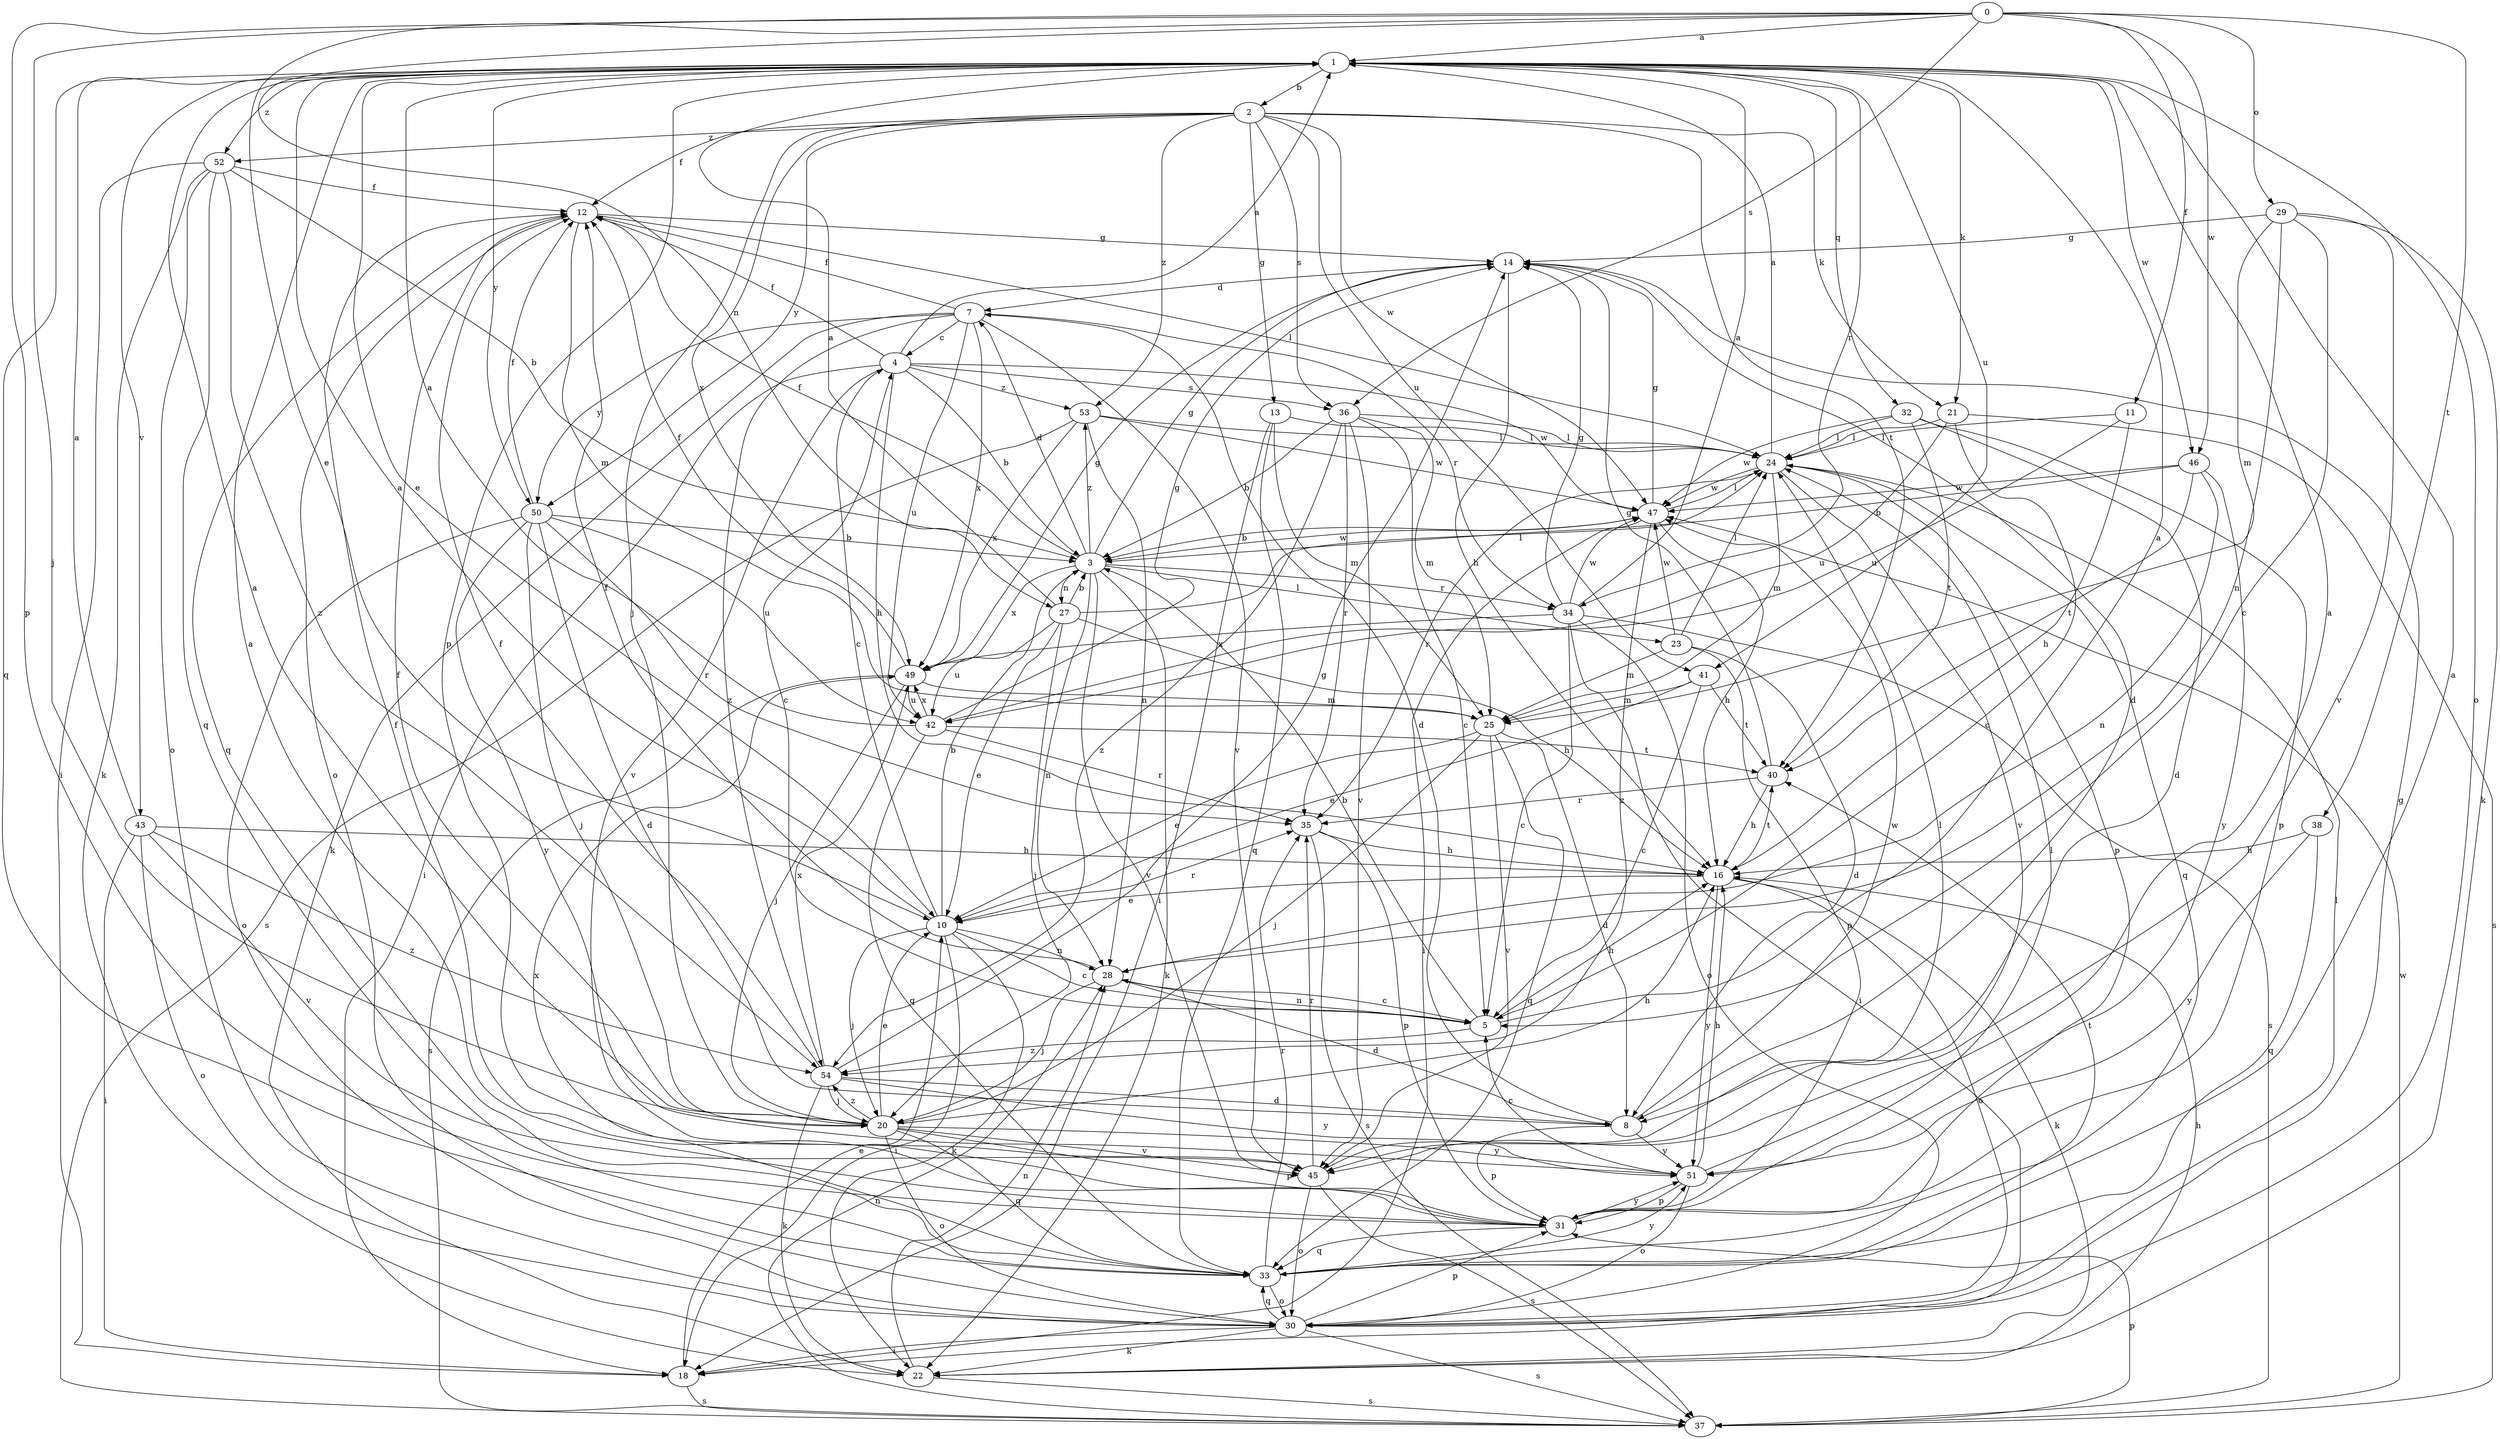 strict digraph  {
0;
1;
2;
3;
4;
5;
7;
8;
10;
11;
12;
13;
14;
16;
18;
20;
21;
22;
23;
24;
25;
27;
28;
29;
30;
31;
32;
33;
34;
35;
36;
37;
38;
40;
41;
42;
43;
45;
46;
47;
49;
50;
51;
52;
53;
54;
0 -> 1  [label=a];
0 -> 10  [label=e];
0 -> 11  [label=f];
0 -> 20  [label=j];
0 -> 27  [label=n];
0 -> 29  [label=o];
0 -> 31  [label=p];
0 -> 36  [label=s];
0 -> 38  [label=t];
0 -> 46  [label=w];
1 -> 2  [label=b];
1 -> 10  [label=e];
1 -> 21  [label=k];
1 -> 30  [label=o];
1 -> 31  [label=p];
1 -> 32  [label=q];
1 -> 33  [label=q];
1 -> 34  [label=r];
1 -> 41  [label=u];
1 -> 43  [label=v];
1 -> 46  [label=w];
1 -> 50  [label=y];
1 -> 52  [label=z];
2 -> 12  [label=f];
2 -> 13  [label=g];
2 -> 20  [label=j];
2 -> 21  [label=k];
2 -> 36  [label=s];
2 -> 40  [label=t];
2 -> 41  [label=u];
2 -> 47  [label=w];
2 -> 49  [label=x];
2 -> 50  [label=y];
2 -> 52  [label=z];
2 -> 53  [label=z];
3 -> 7  [label=d];
3 -> 12  [label=f];
3 -> 14  [label=g];
3 -> 22  [label=k];
3 -> 23  [label=l];
3 -> 27  [label=n];
3 -> 28  [label=n];
3 -> 34  [label=r];
3 -> 45  [label=v];
3 -> 47  [label=w];
3 -> 49  [label=x];
3 -> 53  [label=z];
4 -> 1  [label=a];
4 -> 3  [label=b];
4 -> 12  [label=f];
4 -> 16  [label=h];
4 -> 18  [label=i];
4 -> 36  [label=s];
4 -> 45  [label=v];
4 -> 47  [label=w];
4 -> 53  [label=z];
5 -> 1  [label=a];
5 -> 3  [label=b];
5 -> 4  [label=c];
5 -> 16  [label=h];
5 -> 28  [label=n];
5 -> 54  [label=z];
7 -> 4  [label=c];
7 -> 12  [label=f];
7 -> 22  [label=k];
7 -> 34  [label=r];
7 -> 42  [label=u];
7 -> 45  [label=v];
7 -> 49  [label=x];
7 -> 50  [label=y];
7 -> 54  [label=z];
8 -> 7  [label=d];
8 -> 31  [label=p];
8 -> 47  [label=w];
8 -> 51  [label=y];
10 -> 1  [label=a];
10 -> 3  [label=b];
10 -> 4  [label=c];
10 -> 5  [label=c];
10 -> 18  [label=i];
10 -> 20  [label=j];
10 -> 22  [label=k];
10 -> 28  [label=n];
10 -> 35  [label=r];
11 -> 16  [label=h];
11 -> 24  [label=l];
11 -> 42  [label=u];
12 -> 14  [label=g];
12 -> 24  [label=l];
12 -> 25  [label=m];
12 -> 30  [label=o];
12 -> 33  [label=q];
13 -> 18  [label=i];
13 -> 24  [label=l];
13 -> 25  [label=m];
13 -> 33  [label=q];
14 -> 7  [label=d];
14 -> 8  [label=d];
14 -> 16  [label=h];
16 -> 10  [label=e];
16 -> 22  [label=k];
16 -> 30  [label=o];
16 -> 40  [label=t];
16 -> 51  [label=y];
18 -> 10  [label=e];
18 -> 37  [label=s];
20 -> 1  [label=a];
20 -> 10  [label=e];
20 -> 12  [label=f];
20 -> 16  [label=h];
20 -> 30  [label=o];
20 -> 31  [label=p];
20 -> 33  [label=q];
20 -> 45  [label=v];
20 -> 51  [label=y];
20 -> 54  [label=z];
21 -> 5  [label=c];
21 -> 24  [label=l];
21 -> 37  [label=s];
21 -> 42  [label=u];
22 -> 16  [label=h];
22 -> 28  [label=n];
22 -> 37  [label=s];
23 -> 8  [label=d];
23 -> 24  [label=l];
23 -> 25  [label=m];
23 -> 31  [label=p];
23 -> 47  [label=w];
24 -> 1  [label=a];
24 -> 25  [label=m];
24 -> 31  [label=p];
24 -> 33  [label=q];
24 -> 35  [label=r];
24 -> 45  [label=v];
24 -> 47  [label=w];
25 -> 8  [label=d];
25 -> 10  [label=e];
25 -> 20  [label=j];
25 -> 33  [label=q];
25 -> 45  [label=v];
27 -> 1  [label=a];
27 -> 3  [label=b];
27 -> 10  [label=e];
27 -> 16  [label=h];
27 -> 20  [label=j];
27 -> 24  [label=l];
27 -> 42  [label=u];
28 -> 5  [label=c];
28 -> 8  [label=d];
28 -> 12  [label=f];
28 -> 20  [label=j];
29 -> 5  [label=c];
29 -> 14  [label=g];
29 -> 22  [label=k];
29 -> 25  [label=m];
29 -> 28  [label=n];
29 -> 45  [label=v];
30 -> 14  [label=g];
30 -> 18  [label=i];
30 -> 22  [label=k];
30 -> 24  [label=l];
30 -> 31  [label=p];
30 -> 33  [label=q];
30 -> 37  [label=s];
31 -> 1  [label=a];
31 -> 12  [label=f];
31 -> 24  [label=l];
31 -> 33  [label=q];
31 -> 51  [label=y];
32 -> 8  [label=d];
32 -> 24  [label=l];
32 -> 31  [label=p];
32 -> 40  [label=t];
32 -> 47  [label=w];
33 -> 1  [label=a];
33 -> 30  [label=o];
33 -> 35  [label=r];
33 -> 40  [label=t];
33 -> 49  [label=x];
33 -> 51  [label=y];
34 -> 1  [label=a];
34 -> 5  [label=c];
34 -> 14  [label=g];
34 -> 18  [label=i];
34 -> 30  [label=o];
34 -> 37  [label=s];
34 -> 47  [label=w];
34 -> 49  [label=x];
35 -> 16  [label=h];
35 -> 31  [label=p];
35 -> 37  [label=s];
36 -> 3  [label=b];
36 -> 5  [label=c];
36 -> 24  [label=l];
36 -> 25  [label=m];
36 -> 35  [label=r];
36 -> 45  [label=v];
36 -> 54  [label=z];
37 -> 28  [label=n];
37 -> 31  [label=p];
37 -> 47  [label=w];
38 -> 16  [label=h];
38 -> 33  [label=q];
38 -> 51  [label=y];
40 -> 14  [label=g];
40 -> 16  [label=h];
40 -> 35  [label=r];
41 -> 5  [label=c];
41 -> 10  [label=e];
41 -> 25  [label=m];
41 -> 40  [label=t];
42 -> 1  [label=a];
42 -> 14  [label=g];
42 -> 33  [label=q];
42 -> 35  [label=r];
42 -> 40  [label=t];
42 -> 49  [label=x];
43 -> 1  [label=a];
43 -> 16  [label=h];
43 -> 18  [label=i];
43 -> 30  [label=o];
43 -> 45  [label=v];
43 -> 54  [label=z];
45 -> 24  [label=l];
45 -> 30  [label=o];
45 -> 35  [label=r];
45 -> 37  [label=s];
46 -> 3  [label=b];
46 -> 28  [label=n];
46 -> 40  [label=t];
46 -> 47  [label=w];
46 -> 51  [label=y];
47 -> 3  [label=b];
47 -> 14  [label=g];
47 -> 16  [label=h];
47 -> 18  [label=i];
47 -> 24  [label=l];
47 -> 54  [label=z];
49 -> 12  [label=f];
49 -> 14  [label=g];
49 -> 20  [label=j];
49 -> 25  [label=m];
49 -> 37  [label=s];
49 -> 42  [label=u];
50 -> 3  [label=b];
50 -> 8  [label=d];
50 -> 12  [label=f];
50 -> 20  [label=j];
50 -> 30  [label=o];
50 -> 35  [label=r];
50 -> 42  [label=u];
50 -> 51  [label=y];
51 -> 1  [label=a];
51 -> 5  [label=c];
51 -> 16  [label=h];
51 -> 30  [label=o];
51 -> 31  [label=p];
52 -> 3  [label=b];
52 -> 12  [label=f];
52 -> 18  [label=i];
52 -> 22  [label=k];
52 -> 30  [label=o];
52 -> 33  [label=q];
52 -> 54  [label=z];
53 -> 24  [label=l];
53 -> 28  [label=n];
53 -> 37  [label=s];
53 -> 47  [label=w];
53 -> 49  [label=x];
54 -> 8  [label=d];
54 -> 12  [label=f];
54 -> 14  [label=g];
54 -> 20  [label=j];
54 -> 22  [label=k];
54 -> 49  [label=x];
54 -> 51  [label=y];
}
